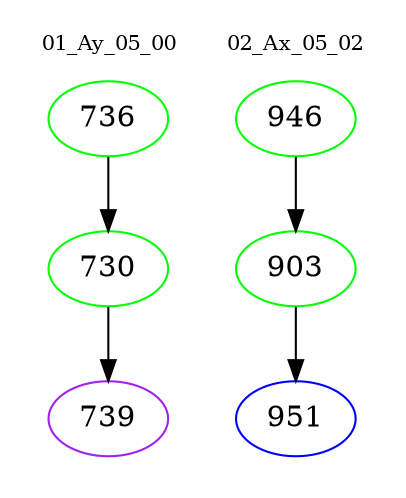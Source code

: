 digraph{
subgraph cluster_0 {
color = white
label = "01_Ay_05_00";
fontsize=10;
T0_736 [label="736", color="green"]
T0_736 -> T0_730 [color="black"]
T0_730 [label="730", color="green"]
T0_730 -> T0_739 [color="black"]
T0_739 [label="739", color="purple"]
}
subgraph cluster_1 {
color = white
label = "02_Ax_05_02";
fontsize=10;
T1_946 [label="946", color="green"]
T1_946 -> T1_903 [color="black"]
T1_903 [label="903", color="green"]
T1_903 -> T1_951 [color="black"]
T1_951 [label="951", color="blue"]
}
}
